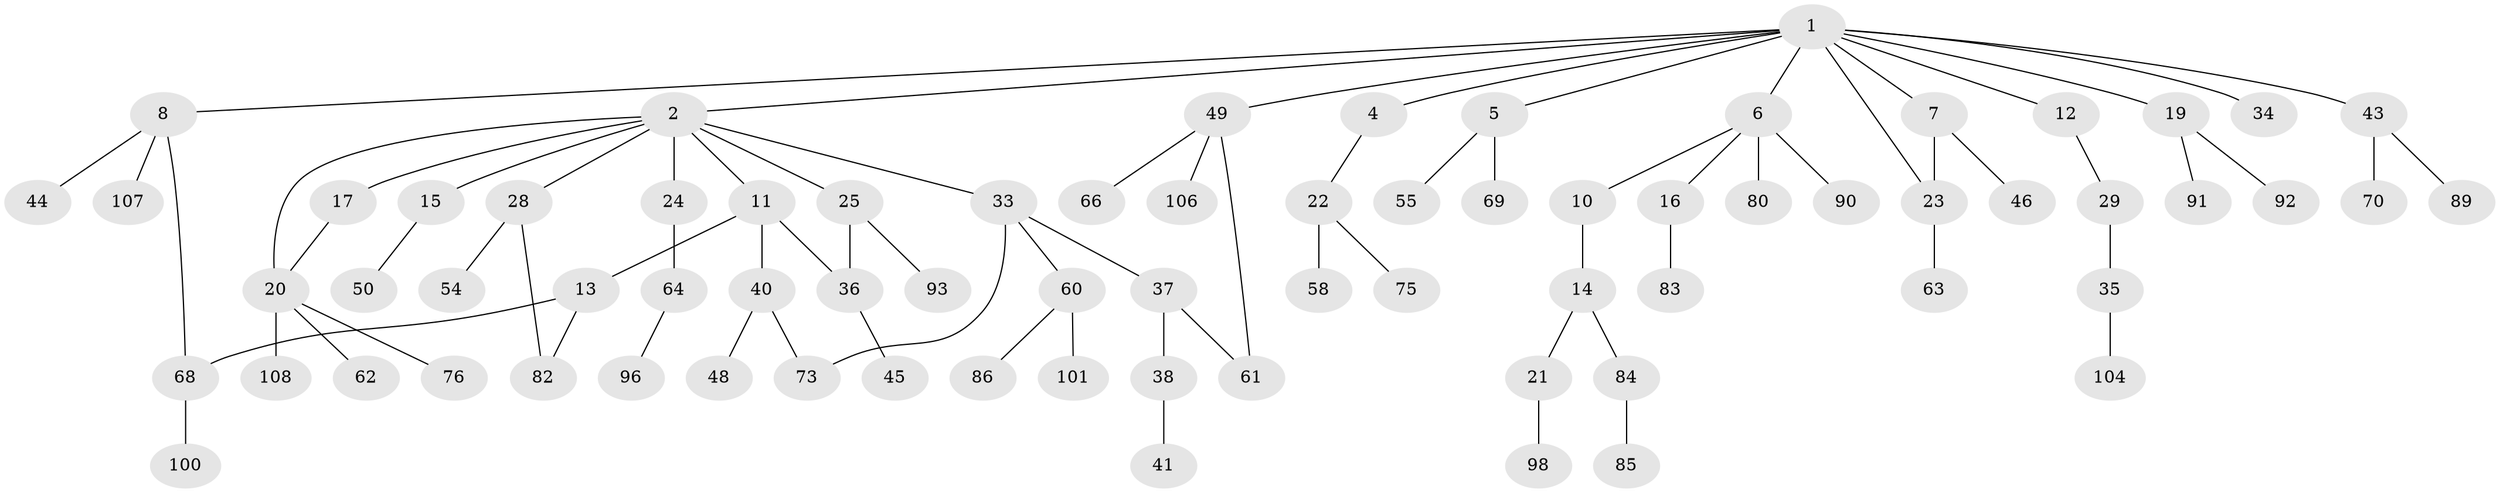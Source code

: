 // original degree distribution, {9: 0.009259259259259259, 3: 0.16666666666666666, 5: 0.027777777777777776, 4: 0.07407407407407407, 6: 0.009259259259259259, 8: 0.009259259259259259, 2: 0.25925925925925924, 1: 0.4444444444444444}
// Generated by graph-tools (version 1.1) at 2025/41/03/06/25 10:41:25]
// undirected, 73 vertices, 79 edges
graph export_dot {
graph [start="1"]
  node [color=gray90,style=filled];
  1 [super="+3"];
  2 [super="+9"];
  4 [super="+102"];
  5 [super="+88"];
  6 [super="+71"];
  7 [super="+26"];
  8 [super="+65"];
  10 [super="+30"];
  11 [super="+94"];
  12;
  13 [super="+42"];
  14 [super="+39"];
  15 [super="+18"];
  16;
  17;
  19 [super="+74"];
  20 [super="+27"];
  21 [super="+67"];
  22 [super="+31"];
  23 [super="+78"];
  24 [super="+32"];
  25 [super="+79"];
  28 [super="+56"];
  29;
  33;
  34 [super="+59"];
  35 [super="+103"];
  36 [super="+53"];
  37 [super="+97"];
  38 [super="+47"];
  40 [super="+105"];
  41;
  43 [super="+52"];
  44;
  45 [super="+51"];
  46;
  48;
  49 [super="+99"];
  50;
  54 [super="+81"];
  55 [super="+57"];
  58;
  60 [super="+95"];
  61;
  62;
  63;
  64 [super="+77"];
  66;
  68 [super="+72"];
  69;
  70;
  73;
  75;
  76;
  80;
  82;
  83;
  84;
  85 [super="+87"];
  86;
  89;
  90;
  91;
  92;
  93;
  96;
  98;
  100;
  101;
  104;
  106;
  107;
  108;
  1 -- 2;
  1 -- 4;
  1 -- 5;
  1 -- 6;
  1 -- 7;
  1 -- 19;
  1 -- 34;
  1 -- 43;
  1 -- 49;
  1 -- 23;
  1 -- 8;
  1 -- 12;
  2 -- 17;
  2 -- 33;
  2 -- 11;
  2 -- 15;
  2 -- 20;
  2 -- 24;
  2 -- 25;
  2 -- 28;
  4 -- 22;
  5 -- 55;
  5 -- 69;
  6 -- 10;
  6 -- 16;
  6 -- 80;
  6 -- 90;
  7 -- 46;
  7 -- 23;
  8 -- 44;
  8 -- 68;
  8 -- 107;
  10 -- 14;
  11 -- 13;
  11 -- 36;
  11 -- 40;
  12 -- 29;
  13 -- 82;
  13 -- 68;
  14 -- 21;
  14 -- 84;
  15 -- 50;
  16 -- 83;
  17 -- 20;
  19 -- 91;
  19 -- 92;
  20 -- 108;
  20 -- 62;
  20 -- 76;
  21 -- 98;
  22 -- 58;
  22 -- 75;
  23 -- 63;
  24 -- 64;
  25 -- 36;
  25 -- 93;
  28 -- 54;
  28 -- 82;
  29 -- 35;
  33 -- 37;
  33 -- 60;
  33 -- 73;
  35 -- 104;
  36 -- 45;
  37 -- 38;
  37 -- 61;
  38 -- 41;
  40 -- 48;
  40 -- 73;
  43 -- 89;
  43 -- 70;
  49 -- 61;
  49 -- 66;
  49 -- 106;
  60 -- 86;
  60 -- 101;
  64 -- 96;
  68 -- 100;
  84 -- 85;
}

